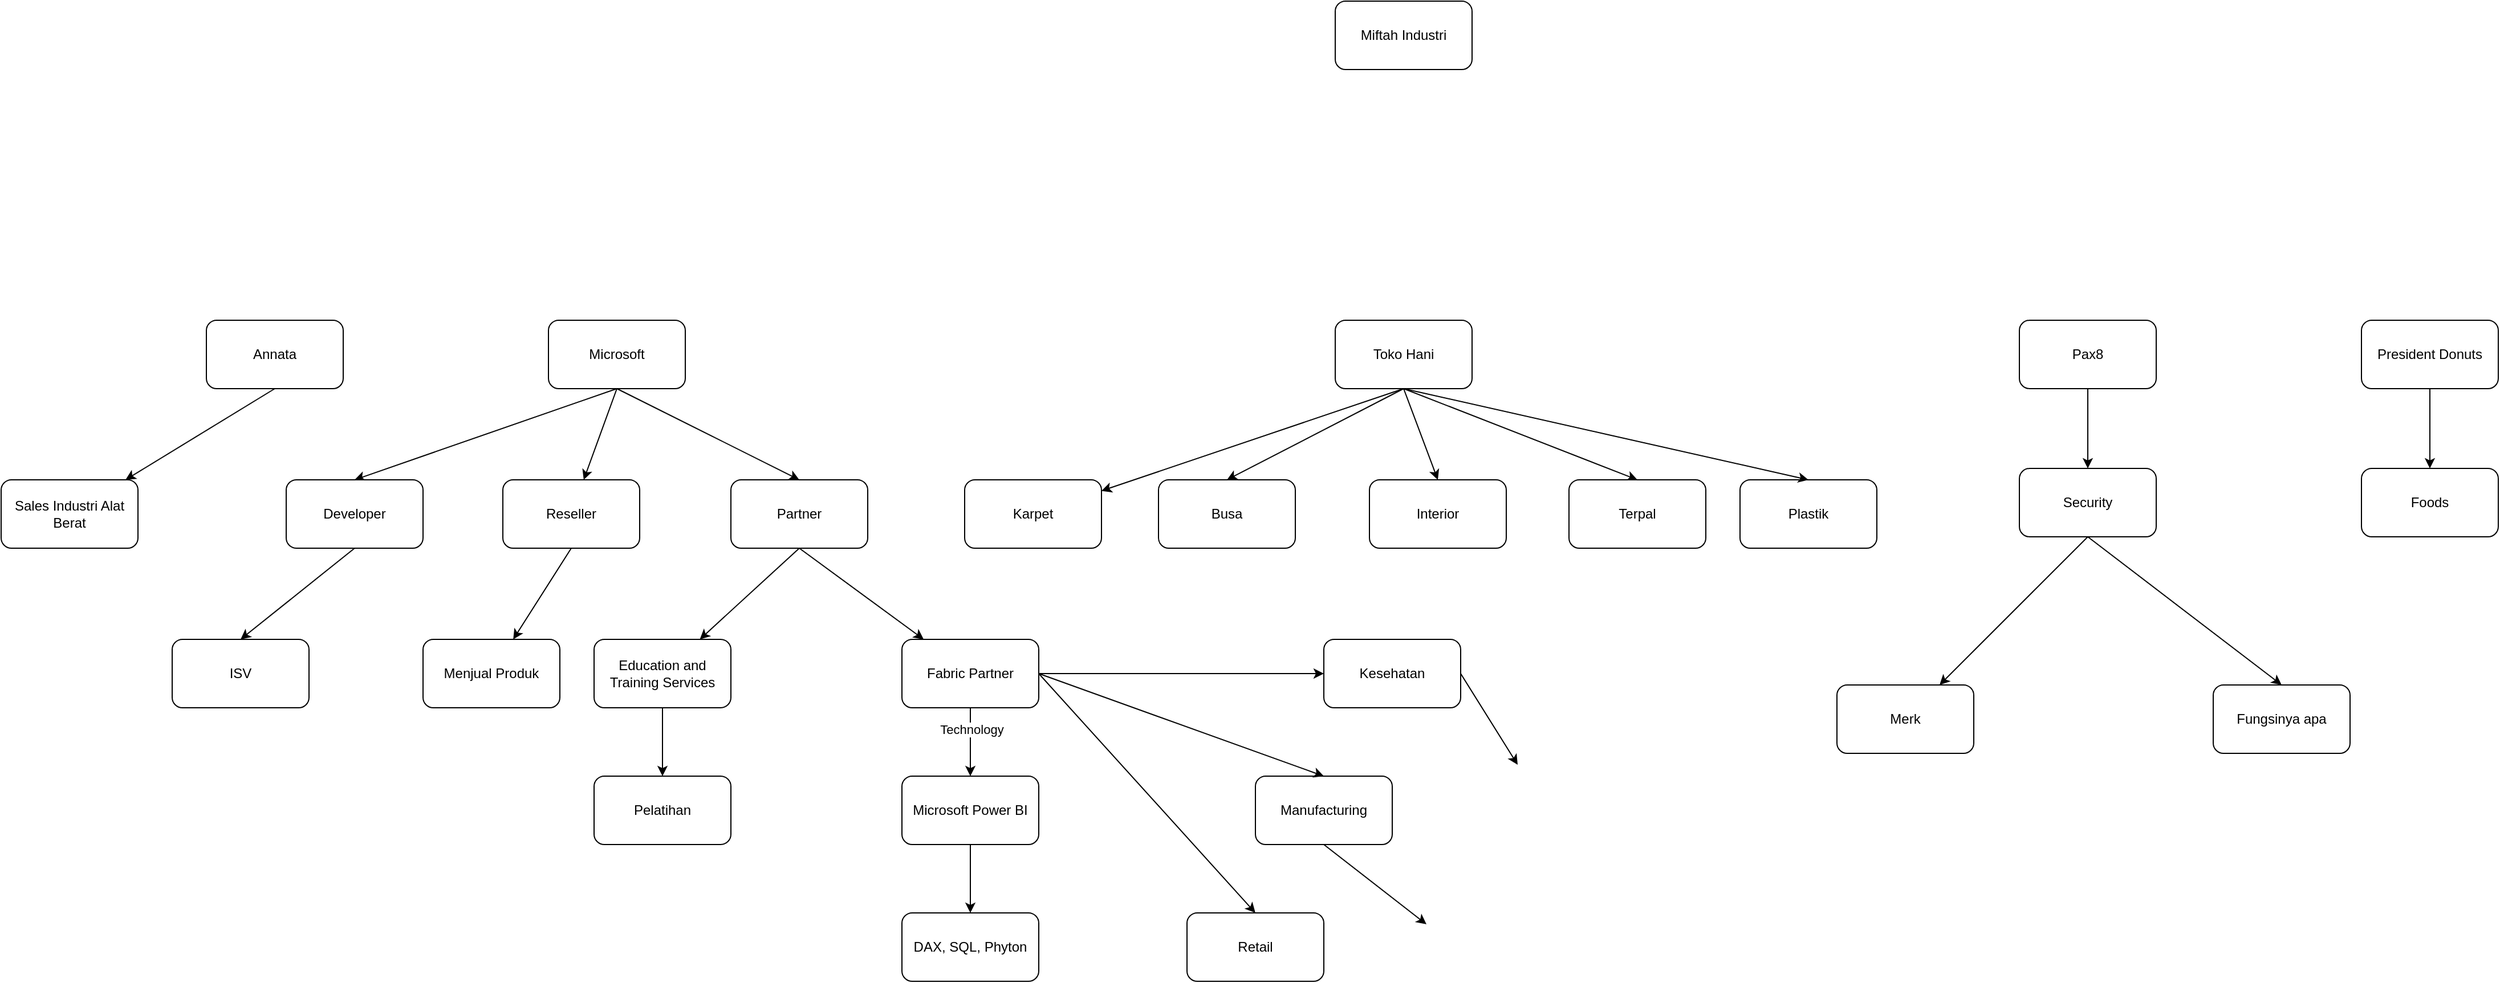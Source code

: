 <mxfile version="24.7.14" pages="3">
  <diagram name="Miftah Industri" id="3fKfXjBYExYGZ-MT1RZL">
    <mxGraphModel dx="2173" dy="603" grid="1" gridSize="10" guides="1" tooltips="1" connect="1" arrows="1" fold="1" page="1" pageScale="1" pageWidth="827" pageHeight="1169" math="0" shadow="0">
      <root>
        <mxCell id="0" />
        <mxCell id="1" parent="0" />
        <mxCell id="k48HczY9cWNNFRX9xtNF-1" value="Toko Hani" style="rounded=1;whiteSpace=wrap;html=1;" vertex="1" parent="1">
          <mxGeometry x="350" y="340" width="120" height="60" as="geometry" />
        </mxCell>
        <mxCell id="k48HczY9cWNNFRX9xtNF-2" value="" style="endArrow=classic;html=1;rounded=0;exitX=0.5;exitY=1;exitDx=0;exitDy=0;" edge="1" parent="1" source="k48HczY9cWNNFRX9xtNF-1" target="k48HczY9cWNNFRX9xtNF-3">
          <mxGeometry width="50" height="50" relative="1" as="geometry">
            <mxPoint x="385" y="470" as="sourcePoint" />
            <mxPoint x="215" y="450" as="targetPoint" />
          </mxGeometry>
        </mxCell>
        <mxCell id="k48HczY9cWNNFRX9xtNF-3" value="Karpet" style="rounded=1;whiteSpace=wrap;html=1;" vertex="1" parent="1">
          <mxGeometry x="25" y="480" width="120" height="60" as="geometry" />
        </mxCell>
        <mxCell id="k48HczY9cWNNFRX9xtNF-4" value="Busa" style="rounded=1;whiteSpace=wrap;html=1;" vertex="1" parent="1">
          <mxGeometry x="195" y="480" width="120" height="60" as="geometry" />
        </mxCell>
        <mxCell id="k48HczY9cWNNFRX9xtNF-5" value="" style="endArrow=classic;html=1;rounded=0;exitX=0.5;exitY=1;exitDx=0;exitDy=0;entryX=0.5;entryY=0;entryDx=0;entryDy=0;" edge="1" parent="1" source="k48HczY9cWNNFRX9xtNF-1" target="k48HczY9cWNNFRX9xtNF-4">
          <mxGeometry width="50" height="50" relative="1" as="geometry">
            <mxPoint x="385" y="470" as="sourcePoint" />
            <mxPoint x="435" y="420" as="targetPoint" />
          </mxGeometry>
        </mxCell>
        <mxCell id="k48HczY9cWNNFRX9xtNF-6" value="Interior" style="rounded=1;whiteSpace=wrap;html=1;" vertex="1" parent="1">
          <mxGeometry x="380" y="480" width="120" height="60" as="geometry" />
        </mxCell>
        <mxCell id="k48HczY9cWNNFRX9xtNF-7" value="" style="endArrow=classic;html=1;rounded=0;exitX=0.5;exitY=1;exitDx=0;exitDy=0;entryX=0.5;entryY=0;entryDx=0;entryDy=0;" edge="1" parent="1" source="k48HczY9cWNNFRX9xtNF-1" target="k48HczY9cWNNFRX9xtNF-6">
          <mxGeometry width="50" height="50" relative="1" as="geometry">
            <mxPoint x="385" y="470" as="sourcePoint" />
            <mxPoint x="435" y="420" as="targetPoint" />
          </mxGeometry>
        </mxCell>
        <mxCell id="k48HczY9cWNNFRX9xtNF-8" value="" style="endArrow=classic;html=1;rounded=0;exitX=0.5;exitY=1;exitDx=0;exitDy=0;entryX=0.5;entryY=0;entryDx=0;entryDy=0;" edge="1" parent="1" source="k48HczY9cWNNFRX9xtNF-1" target="k48HczY9cWNNFRX9xtNF-9">
          <mxGeometry width="50" height="50" relative="1" as="geometry">
            <mxPoint x="385" y="470" as="sourcePoint" />
            <mxPoint x="605" y="480" as="targetPoint" />
          </mxGeometry>
        </mxCell>
        <mxCell id="k48HczY9cWNNFRX9xtNF-9" value="Terpal" style="rounded=1;whiteSpace=wrap;html=1;" vertex="1" parent="1">
          <mxGeometry x="555" y="480" width="120" height="60" as="geometry" />
        </mxCell>
        <mxCell id="k48HczY9cWNNFRX9xtNF-10" value="Plastik" style="rounded=1;whiteSpace=wrap;html=1;" vertex="1" parent="1">
          <mxGeometry x="705" y="480" width="120" height="60" as="geometry" />
        </mxCell>
        <mxCell id="k48HczY9cWNNFRX9xtNF-11" value="" style="endArrow=classic;html=1;rounded=0;exitX=0.5;exitY=1;exitDx=0;exitDy=0;entryX=0.5;entryY=0;entryDx=0;entryDy=0;" edge="1" parent="1" source="k48HczY9cWNNFRX9xtNF-1" target="k48HczY9cWNNFRX9xtNF-10">
          <mxGeometry width="50" height="50" relative="1" as="geometry">
            <mxPoint x="385" y="470" as="sourcePoint" />
            <mxPoint x="435" y="420" as="targetPoint" />
          </mxGeometry>
        </mxCell>
        <mxCell id="k48HczY9cWNNFRX9xtNF-12" value="Miftah Industri" style="rounded=1;whiteSpace=wrap;html=1;" vertex="1" parent="1">
          <mxGeometry x="350" y="60" width="120" height="60" as="geometry" />
        </mxCell>
        <mxCell id="k48HczY9cWNNFRX9xtNF-13" value="Pax8" style="rounded=1;whiteSpace=wrap;html=1;" vertex="1" parent="1">
          <mxGeometry x="950" y="340" width="120" height="60" as="geometry" />
        </mxCell>
        <mxCell id="k48HczY9cWNNFRX9xtNF-14" value="Microsoft" style="rounded=1;whiteSpace=wrap;html=1;" vertex="1" parent="1">
          <mxGeometry x="-340" y="340" width="120" height="60" as="geometry" />
        </mxCell>
        <mxCell id="k48HczY9cWNNFRX9xtNF-15" value="President Donuts" style="rounded=1;whiteSpace=wrap;html=1;" vertex="1" parent="1">
          <mxGeometry x="1250" y="340" width="120" height="60" as="geometry" />
        </mxCell>
        <mxCell id="k48HczY9cWNNFRX9xtNF-16" value="Annata" style="rounded=1;whiteSpace=wrap;html=1;" vertex="1" parent="1">
          <mxGeometry x="-640" y="340" width="120" height="60" as="geometry" />
        </mxCell>
        <mxCell id="k48HczY9cWNNFRX9xtNF-17" value="" style="endArrow=classic;html=1;rounded=0;exitX=0.5;exitY=1;exitDx=0;exitDy=0;entryX=0.5;entryY=0;entryDx=0;entryDy=0;" edge="1" parent="1" source="k48HczY9cWNNFRX9xtNF-14" target="k48HczY9cWNNFRX9xtNF-18">
          <mxGeometry width="50" height="50" relative="1" as="geometry">
            <mxPoint x="-40" y="440" as="sourcePoint" />
            <mxPoint x="-270" y="460" as="targetPoint" />
          </mxGeometry>
        </mxCell>
        <mxCell id="k48HczY9cWNNFRX9xtNF-18" value="Developer" style="rounded=1;whiteSpace=wrap;html=1;" vertex="1" parent="1">
          <mxGeometry x="-570" y="480" width="120" height="60" as="geometry" />
        </mxCell>
        <mxCell id="k48HczY9cWNNFRX9xtNF-19" value="Reseller" style="rounded=1;whiteSpace=wrap;html=1;" vertex="1" parent="1">
          <mxGeometry x="-380" y="480" width="120" height="60" as="geometry" />
        </mxCell>
        <mxCell id="k48HczY9cWNNFRX9xtNF-20" value="Partner" style="rounded=1;whiteSpace=wrap;html=1;" vertex="1" parent="1">
          <mxGeometry x="-180" y="480" width="120" height="60" as="geometry" />
        </mxCell>
        <mxCell id="k48HczY9cWNNFRX9xtNF-21" value="" style="endArrow=classic;html=1;rounded=0;exitX=0.5;exitY=1;exitDx=0;exitDy=0;" edge="1" parent="1" source="k48HczY9cWNNFRX9xtNF-14" target="k48HczY9cWNNFRX9xtNF-19">
          <mxGeometry width="50" height="50" relative="1" as="geometry">
            <mxPoint x="-40" y="440" as="sourcePoint" />
            <mxPoint x="10" y="390" as="targetPoint" />
          </mxGeometry>
        </mxCell>
        <mxCell id="k48HczY9cWNNFRX9xtNF-22" value="" style="endArrow=classic;html=1;rounded=0;exitX=0.5;exitY=1;exitDx=0;exitDy=0;entryX=0.5;entryY=0;entryDx=0;entryDy=0;" edge="1" parent="1" source="k48HczY9cWNNFRX9xtNF-14" target="k48HczY9cWNNFRX9xtNF-20">
          <mxGeometry width="50" height="50" relative="1" as="geometry">
            <mxPoint x="-40" y="440" as="sourcePoint" />
            <mxPoint x="10" y="390" as="targetPoint" />
          </mxGeometry>
        </mxCell>
        <mxCell id="k48HczY9cWNNFRX9xtNF-23" value="" style="endArrow=classic;html=1;rounded=0;exitX=0.5;exitY=1;exitDx=0;exitDy=0;" edge="1" parent="1" source="k48HczY9cWNNFRX9xtNF-16" target="k48HczY9cWNNFRX9xtNF-24">
          <mxGeometry width="50" height="50" relative="1" as="geometry">
            <mxPoint x="-420" y="440" as="sourcePoint" />
            <mxPoint x="-700" y="470" as="targetPoint" />
          </mxGeometry>
        </mxCell>
        <mxCell id="k48HczY9cWNNFRX9xtNF-24" value="Sales Industri Alat Berat" style="rounded=1;whiteSpace=wrap;html=1;" vertex="1" parent="1">
          <mxGeometry x="-820" y="480" width="120" height="60" as="geometry" />
        </mxCell>
        <mxCell id="k48HczY9cWNNFRX9xtNF-25" value="" style="endArrow=classic;html=1;rounded=0;exitX=0.5;exitY=1;exitDx=0;exitDy=0;entryX=0.5;entryY=0;entryDx=0;entryDy=0;" edge="1" parent="1" source="k48HczY9cWNNFRX9xtNF-13" target="k48HczY9cWNNFRX9xtNF-26">
          <mxGeometry width="50" height="50" relative="1" as="geometry">
            <mxPoint x="1250" y="440" as="sourcePoint" />
            <mxPoint x="1010" y="480" as="targetPoint" />
          </mxGeometry>
        </mxCell>
        <mxCell id="k48HczY9cWNNFRX9xtNF-26" value="Security" style="rounded=1;whiteSpace=wrap;html=1;" vertex="1" parent="1">
          <mxGeometry x="950" y="470" width="120" height="60" as="geometry" />
        </mxCell>
        <mxCell id="k48HczY9cWNNFRX9xtNF-27" value="" style="endArrow=classic;html=1;rounded=0;exitX=0.5;exitY=1;exitDx=0;exitDy=0;entryX=0.5;entryY=0;entryDx=0;entryDy=0;" edge="1" parent="1" source="k48HczY9cWNNFRX9xtNF-15" target="k48HczY9cWNNFRX9xtNF-28">
          <mxGeometry width="50" height="50" relative="1" as="geometry">
            <mxPoint x="1250" y="440" as="sourcePoint" />
            <mxPoint x="1310" y="480" as="targetPoint" />
          </mxGeometry>
        </mxCell>
        <mxCell id="k48HczY9cWNNFRX9xtNF-28" value="Foods" style="rounded=1;whiteSpace=wrap;html=1;" vertex="1" parent="1">
          <mxGeometry x="1250" y="470" width="120" height="60" as="geometry" />
        </mxCell>
        <mxCell id="k48HczY9cWNNFRX9xtNF-29" value="" style="endArrow=classic;html=1;rounded=0;exitX=0.5;exitY=1;exitDx=0;exitDy=0;entryX=0.5;entryY=0;entryDx=0;entryDy=0;" edge="1" parent="1" source="k48HczY9cWNNFRX9xtNF-18" target="k48HczY9cWNNFRX9xtNF-32">
          <mxGeometry width="50" height="50" relative="1" as="geometry">
            <mxPoint x="-220" y="440" as="sourcePoint" />
            <mxPoint x="-400" y="600" as="targetPoint" />
          </mxGeometry>
        </mxCell>
        <mxCell id="k48HczY9cWNNFRX9xtNF-30" value="" style="endArrow=classic;html=1;rounded=0;exitX=0.5;exitY=1;exitDx=0;exitDy=0;" edge="1" parent="1" source="k48HczY9cWNNFRX9xtNF-19" target="k48HczY9cWNNFRX9xtNF-33">
          <mxGeometry width="50" height="50" relative="1" as="geometry">
            <mxPoint x="-220" y="440" as="sourcePoint" />
            <mxPoint x="-240" y="600" as="targetPoint" />
          </mxGeometry>
        </mxCell>
        <mxCell id="k48HczY9cWNNFRX9xtNF-31" value="" style="endArrow=classic;html=1;rounded=0;exitX=0.5;exitY=1;exitDx=0;exitDy=0;" edge="1" parent="1" source="k48HczY9cWNNFRX9xtNF-20" target="k48HczY9cWNNFRX9xtNF-34">
          <mxGeometry width="50" height="50" relative="1" as="geometry">
            <mxPoint x="-220" y="440" as="sourcePoint" />
            <mxPoint x="-80" y="600" as="targetPoint" />
          </mxGeometry>
        </mxCell>
        <mxCell id="k48HczY9cWNNFRX9xtNF-32" value="ISV" style="rounded=1;whiteSpace=wrap;html=1;" vertex="1" parent="1">
          <mxGeometry x="-670" y="620" width="120" height="60" as="geometry" />
        </mxCell>
        <mxCell id="k48HczY9cWNNFRX9xtNF-33" value="Menjual Produk" style="rounded=1;whiteSpace=wrap;html=1;" vertex="1" parent="1">
          <mxGeometry x="-450" y="620" width="120" height="60" as="geometry" />
        </mxCell>
        <mxCell id="k48HczY9cWNNFRX9xtNF-34" value="Education and Training Services" style="rounded=1;whiteSpace=wrap;html=1;" vertex="1" parent="1">
          <mxGeometry x="-300" y="620" width="120" height="60" as="geometry" />
        </mxCell>
        <mxCell id="k48HczY9cWNNFRX9xtNF-35" value="" style="endArrow=classic;html=1;rounded=0;exitX=0.5;exitY=1;exitDx=0;exitDy=0;" edge="1" parent="1" source="k48HczY9cWNNFRX9xtNF-20" target="k48HczY9cWNNFRX9xtNF-36">
          <mxGeometry width="50" height="50" relative="1" as="geometry">
            <mxPoint x="-260" y="590" as="sourcePoint" />
            <mxPoint x="-20" y="590" as="targetPoint" />
          </mxGeometry>
        </mxCell>
        <mxCell id="k48HczY9cWNNFRX9xtNF-36" value="Fabric Partner" style="rounded=1;whiteSpace=wrap;html=1;" vertex="1" parent="1">
          <mxGeometry x="-30" y="620" width="120" height="60" as="geometry" />
        </mxCell>
        <mxCell id="k48HczY9cWNNFRX9xtNF-37" value="" style="endArrow=classic;html=1;rounded=0;exitX=0.5;exitY=1;exitDx=0;exitDy=0;" edge="1" parent="1" source="k48HczY9cWNNFRX9xtNF-36" target="k48HczY9cWNNFRX9xtNF-39">
          <mxGeometry width="50" height="50" relative="1" as="geometry">
            <mxPoint x="-260" y="590" as="sourcePoint" />
            <mxPoint x="30" y="750" as="targetPoint" />
          </mxGeometry>
        </mxCell>
        <mxCell id="k48HczY9cWNNFRX9xtNF-38" value="Technology" style="edgeLabel;html=1;align=center;verticalAlign=middle;resizable=0;points=[];" vertex="1" connectable="0" parent="k48HczY9cWNNFRX9xtNF-37">
          <mxGeometry x="-0.359" y="1" relative="1" as="geometry">
            <mxPoint as="offset" />
          </mxGeometry>
        </mxCell>
        <mxCell id="k48HczY9cWNNFRX9xtNF-39" value="Microsoft Power BI" style="rounded=1;whiteSpace=wrap;html=1;" vertex="1" parent="1">
          <mxGeometry x="-30" y="740" width="120" height="60" as="geometry" />
        </mxCell>
        <mxCell id="k48HczY9cWNNFRX9xtNF-40" value="" style="endArrow=classic;html=1;rounded=0;exitX=0.5;exitY=1;exitDx=0;exitDy=0;" edge="1" parent="1" source="k48HczY9cWNNFRX9xtNF-39" target="k48HczY9cWNNFRX9xtNF-41">
          <mxGeometry width="50" height="50" relative="1" as="geometry">
            <mxPoint x="-30" y="790" as="sourcePoint" />
            <mxPoint x="30" y="860" as="targetPoint" />
          </mxGeometry>
        </mxCell>
        <mxCell id="k48HczY9cWNNFRX9xtNF-41" value="DAX, SQL, Phyton" style="rounded=1;whiteSpace=wrap;html=1;" vertex="1" parent="1">
          <mxGeometry x="-30" y="860" width="120" height="60" as="geometry" />
        </mxCell>
        <mxCell id="k48HczY9cWNNFRX9xtNF-42" value="" style="endArrow=classic;html=1;rounded=0;exitX=0.5;exitY=1;exitDx=0;exitDy=0;" edge="1" parent="1" source="k48HczY9cWNNFRX9xtNF-34" target="k48HczY9cWNNFRX9xtNF-43">
          <mxGeometry width="50" height="50" relative="1" as="geometry">
            <mxPoint x="300" y="810" as="sourcePoint" />
            <mxPoint x="-240" y="740" as="targetPoint" />
          </mxGeometry>
        </mxCell>
        <mxCell id="k48HczY9cWNNFRX9xtNF-43" value="Pelatihan" style="rounded=1;whiteSpace=wrap;html=1;" vertex="1" parent="1">
          <mxGeometry x="-300" y="740.0" width="120" height="60" as="geometry" />
        </mxCell>
        <mxCell id="k48HczY9cWNNFRX9xtNF-44" value="" style="endArrow=classic;html=1;rounded=0;exitX=1;exitY=0.5;exitDx=0;exitDy=0;" edge="1" parent="1" source="k48HczY9cWNNFRX9xtNF-36" target="k48HczY9cWNNFRX9xtNF-45">
          <mxGeometry width="50" height="50" relative="1" as="geometry">
            <mxPoint x="300" y="810" as="sourcePoint" />
            <mxPoint x="200" y="650" as="targetPoint" />
          </mxGeometry>
        </mxCell>
        <mxCell id="k48HczY9cWNNFRX9xtNF-45" value="Kesehatan" style="rounded=1;whiteSpace=wrap;html=1;" vertex="1" parent="1">
          <mxGeometry x="340" y="620.0" width="120" height="60" as="geometry" />
        </mxCell>
        <mxCell id="k48HczY9cWNNFRX9xtNF-46" value="Manufacturing" style="rounded=1;whiteSpace=wrap;html=1;" vertex="1" parent="1">
          <mxGeometry x="280" y="740" width="120" height="60" as="geometry" />
        </mxCell>
        <mxCell id="k48HczY9cWNNFRX9xtNF-47" value="" style="endArrow=classic;html=1;rounded=0;exitX=1;exitY=0.5;exitDx=0;exitDy=0;entryX=0.5;entryY=0;entryDx=0;entryDy=0;" edge="1" parent="1" source="k48HczY9cWNNFRX9xtNF-36" target="k48HczY9cWNNFRX9xtNF-46">
          <mxGeometry width="50" height="50" relative="1" as="geometry">
            <mxPoint x="300" y="810" as="sourcePoint" />
            <mxPoint x="350" y="760" as="targetPoint" />
          </mxGeometry>
        </mxCell>
        <mxCell id="k48HczY9cWNNFRX9xtNF-48" value="Retail" style="rounded=1;whiteSpace=wrap;html=1;" vertex="1" parent="1">
          <mxGeometry x="220" y="860" width="120" height="60" as="geometry" />
        </mxCell>
        <mxCell id="k48HczY9cWNNFRX9xtNF-49" value="" style="endArrow=classic;html=1;rounded=0;exitX=1;exitY=0.5;exitDx=0;exitDy=0;entryX=0.5;entryY=0;entryDx=0;entryDy=0;" edge="1" parent="1" source="k48HczY9cWNNFRX9xtNF-36" target="k48HczY9cWNNFRX9xtNF-48">
          <mxGeometry width="50" height="50" relative="1" as="geometry">
            <mxPoint x="300" y="810" as="sourcePoint" />
            <mxPoint x="350" y="760" as="targetPoint" />
          </mxGeometry>
        </mxCell>
        <mxCell id="k48HczY9cWNNFRX9xtNF-50" value="" style="endArrow=classic;html=1;rounded=0;exitX=0.5;exitY=1;exitDx=0;exitDy=0;" edge="1" parent="1" source="k48HczY9cWNNFRX9xtNF-26" target="k48HczY9cWNNFRX9xtNF-51">
          <mxGeometry width="50" height="50" relative="1" as="geometry">
            <mxPoint x="690" y="570" as="sourcePoint" />
            <mxPoint x="850" y="690" as="targetPoint" />
          </mxGeometry>
        </mxCell>
        <mxCell id="k48HczY9cWNNFRX9xtNF-51" value="Merk" style="rounded=1;whiteSpace=wrap;html=1;" vertex="1" parent="1">
          <mxGeometry x="790" y="660.0" width="120" height="60" as="geometry" />
        </mxCell>
        <mxCell id="k48HczY9cWNNFRX9xtNF-52" value="Fungsinya apa" style="rounded=1;whiteSpace=wrap;html=1;" vertex="1" parent="1">
          <mxGeometry x="1120" y="660" width="120" height="60" as="geometry" />
        </mxCell>
        <mxCell id="k48HczY9cWNNFRX9xtNF-53" value="" style="endArrow=classic;html=1;rounded=0;exitX=0.5;exitY=1;exitDx=0;exitDy=0;entryX=0.5;entryY=0;entryDx=0;entryDy=0;" edge="1" parent="1" source="k48HczY9cWNNFRX9xtNF-26" target="k48HczY9cWNNFRX9xtNF-52">
          <mxGeometry width="50" height="50" relative="1" as="geometry">
            <mxPoint x="690" y="570" as="sourcePoint" />
            <mxPoint x="740" y="520" as="targetPoint" />
          </mxGeometry>
        </mxCell>
        <mxCell id="k48HczY9cWNNFRX9xtNF-54" value="" style="endArrow=classic;html=1;rounded=0;exitX=1;exitY=0.5;exitDx=0;exitDy=0;" edge="1" parent="1" source="k48HczY9cWNNFRX9xtNF-45">
          <mxGeometry width="50" height="50" relative="1" as="geometry">
            <mxPoint x="360" y="690" as="sourcePoint" />
            <mxPoint x="510" y="730" as="targetPoint" />
          </mxGeometry>
        </mxCell>
        <mxCell id="k48HczY9cWNNFRX9xtNF-55" value="" style="endArrow=classic;html=1;rounded=0;exitX=0.5;exitY=1;exitDx=0;exitDy=0;" edge="1" parent="1" source="k48HczY9cWNNFRX9xtNF-46">
          <mxGeometry width="50" height="50" relative="1" as="geometry">
            <mxPoint x="360" y="690" as="sourcePoint" />
            <mxPoint x="430" y="870" as="targetPoint" />
          </mxGeometry>
        </mxCell>
      </root>
    </mxGraphModel>
  </diagram>
  <diagram id="l4Xeg8Mnclwtx47de0ep" name="Toko Hani">
    <mxGraphModel dx="1346" dy="603" grid="1" gridSize="10" guides="1" tooltips="1" connect="1" arrows="1" fold="1" page="1" pageScale="1" pageWidth="827" pageHeight="1169" math="0" shadow="0">
      <root>
        <mxCell id="0" />
        <mxCell id="1" parent="0" />
        <mxCell id="XEE6KQO87AyHHBXdNiNA-1" value="Toko Hani" style="rounded=1;whiteSpace=wrap;html=1;" parent="1" vertex="1">
          <mxGeometry x="339" y="10" width="120" height="60" as="geometry" />
        </mxCell>
        <mxCell id="XEE6KQO87AyHHBXdNiNA-3" value="Karpet" style="rounded=1;whiteSpace=wrap;html=1;" parent="1" vertex="1">
          <mxGeometry x="20" y="160" width="120" height="60" as="geometry" />
        </mxCell>
        <mxCell id="XEE6KQO87AyHHBXdNiNA-4" value="Busa" style="rounded=1;whiteSpace=wrap;html=1;" parent="1" vertex="1">
          <mxGeometry x="180" y="160" width="120" height="60" as="geometry" />
        </mxCell>
        <mxCell id="XEE6KQO87AyHHBXdNiNA-6" value="Interior" style="rounded=1;whiteSpace=wrap;html=1;" parent="1" vertex="1">
          <mxGeometry x="339" y="160" width="120" height="60" as="geometry" />
        </mxCell>
        <mxCell id="XEE6KQO87AyHHBXdNiNA-9" value="Terpal" style="rounded=1;whiteSpace=wrap;html=1;" parent="1" vertex="1">
          <mxGeometry x="500" y="160" width="120" height="60" as="geometry" />
        </mxCell>
        <mxCell id="XEE6KQO87AyHHBXdNiNA-10" value="Plastik" style="rounded=1;whiteSpace=wrap;html=1;" parent="1" vertex="1">
          <mxGeometry x="660" y="160" width="120" height="60" as="geometry" />
        </mxCell>
        <mxCell id="UpCL1s40I0jAiWLVEElo-2" value="" style="endArrow=classic;html=1;rounded=0;exitX=0.5;exitY=1;exitDx=0;exitDy=0;entryX=0.5;entryY=0;entryDx=0;entryDy=0;" edge="1" parent="1" source="XEE6KQO87AyHHBXdNiNA-1" target="XEE6KQO87AyHHBXdNiNA-3">
          <mxGeometry width="50" height="50" relative="1" as="geometry">
            <mxPoint x="480" y="250" as="sourcePoint" />
            <mxPoint x="530" y="200" as="targetPoint" />
            <Array as="points">
              <mxPoint x="399" y="120" />
              <mxPoint x="80" y="120" />
            </Array>
          </mxGeometry>
        </mxCell>
        <mxCell id="UpCL1s40I0jAiWLVEElo-3" value="" style="endArrow=classic;html=1;rounded=0;exitX=0.5;exitY=1;exitDx=0;exitDy=0;entryX=0.5;entryY=0;entryDx=0;entryDy=0;" edge="1" parent="1" source="XEE6KQO87AyHHBXdNiNA-1" target="XEE6KQO87AyHHBXdNiNA-4">
          <mxGeometry width="50" height="50" relative="1" as="geometry">
            <mxPoint x="480" y="250" as="sourcePoint" />
            <mxPoint x="530" y="200" as="targetPoint" />
            <Array as="points">
              <mxPoint x="399" y="120" />
              <mxPoint x="240" y="120" />
            </Array>
          </mxGeometry>
        </mxCell>
        <mxCell id="UpCL1s40I0jAiWLVEElo-4" value="" style="endArrow=classic;html=1;rounded=0;entryX=0.5;entryY=0;entryDx=0;entryDy=0;" edge="1" parent="1" target="XEE6KQO87AyHHBXdNiNA-6">
          <mxGeometry width="50" height="50" relative="1" as="geometry">
            <mxPoint x="399" y="120" as="sourcePoint" />
            <mxPoint x="530" y="200" as="targetPoint" />
          </mxGeometry>
        </mxCell>
        <mxCell id="UpCL1s40I0jAiWLVEElo-6" value="" style="endArrow=classic;html=1;rounded=0;entryX=0.5;entryY=0;entryDx=0;entryDy=0;" edge="1" parent="1" target="XEE6KQO87AyHHBXdNiNA-9">
          <mxGeometry width="50" height="50" relative="1" as="geometry">
            <mxPoint x="390" y="120" as="sourcePoint" />
            <mxPoint x="660" y="-20" as="targetPoint" />
            <Array as="points">
              <mxPoint x="560" y="120" />
            </Array>
          </mxGeometry>
        </mxCell>
        <mxCell id="UpCL1s40I0jAiWLVEElo-8" value="" style="endArrow=classic;html=1;rounded=0;entryX=0.5;entryY=0;entryDx=0;entryDy=0;" edge="1" parent="1" target="XEE6KQO87AyHHBXdNiNA-10">
          <mxGeometry width="50" height="50" relative="1" as="geometry">
            <mxPoint x="560" y="120" as="sourcePoint" />
            <mxPoint x="610" y="130" as="targetPoint" />
            <Array as="points">
              <mxPoint x="720" y="120" />
            </Array>
          </mxGeometry>
        </mxCell>
      </root>
    </mxGraphModel>
  </diagram>
  <diagram id="VMYOBTMRZwLoJcUotuio" name="Karpet">
    <mxGraphModel dx="1346" dy="603" grid="1" gridSize="10" guides="1" tooltips="1" connect="1" arrows="1" fold="1" page="1" pageScale="1" pageWidth="827" pageHeight="1169" math="0" shadow="0">
      <root>
        <mxCell id="0" />
        <mxCell id="1" parent="0" />
        <mxCell id="QnxCS6NShxhiYP9f7rIl-1" value="Karpet" style="rounded=1;whiteSpace=wrap;html=1;" vertex="1" parent="1">
          <mxGeometry x="354" y="10" width="120" height="60" as="geometry" />
        </mxCell>
      </root>
    </mxGraphModel>
  </diagram>
</mxfile>
